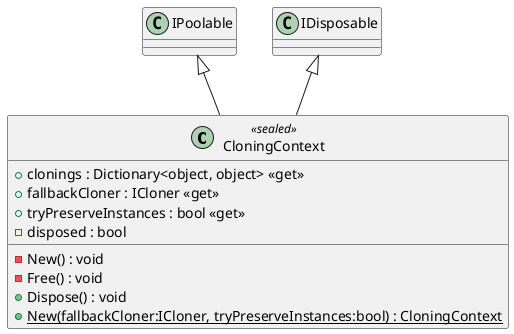 @startuml
class CloningContext <<sealed>> {
    + clonings : Dictionary<object, object> <<get>>
    + fallbackCloner : ICloner <<get>>
    + tryPreserveInstances : bool <<get>>
    - disposed : bool
    - New() : void
    - Free() : void
    + Dispose() : void
    + {static} New(fallbackCloner:ICloner, tryPreserveInstances:bool) : CloningContext
}
IPoolable <|-- CloningContext
IDisposable <|-- CloningContext
@enduml
